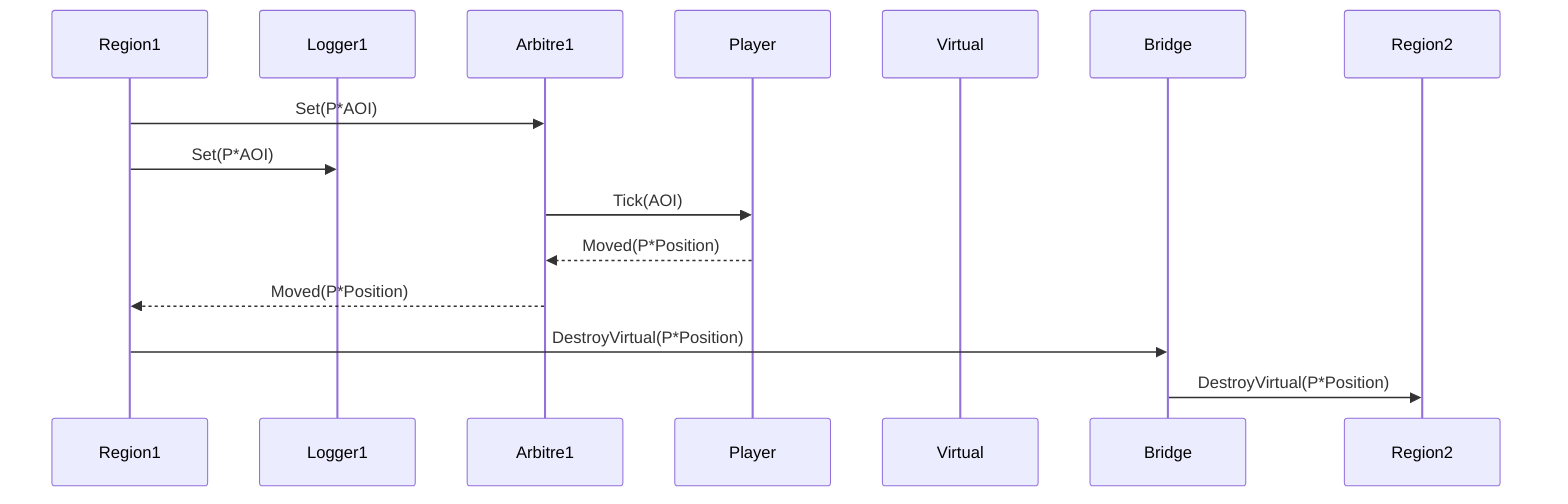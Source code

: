 sequenceDiagram
    participant Region1
    participant Logger1
    participant Arbitre1
    participant Player
    participant Virtual
    participant Bridge
    participant Region2

Region1  ->>  Arbitre1:Set(P*AOI)
Region1  ->>  Logger1:Set(P*AOI)
Arbitre1 ->>  Player:Tick(AOI)
Player   -->> Arbitre1:Moved(P*Position)
Arbitre1 -->> Region1:Moved(P*Position)
Region1  ->>  Bridge:DestroyVirtual(P*Position)
Bridge   ->>  Region2:DestroyVirtual(P*Position)